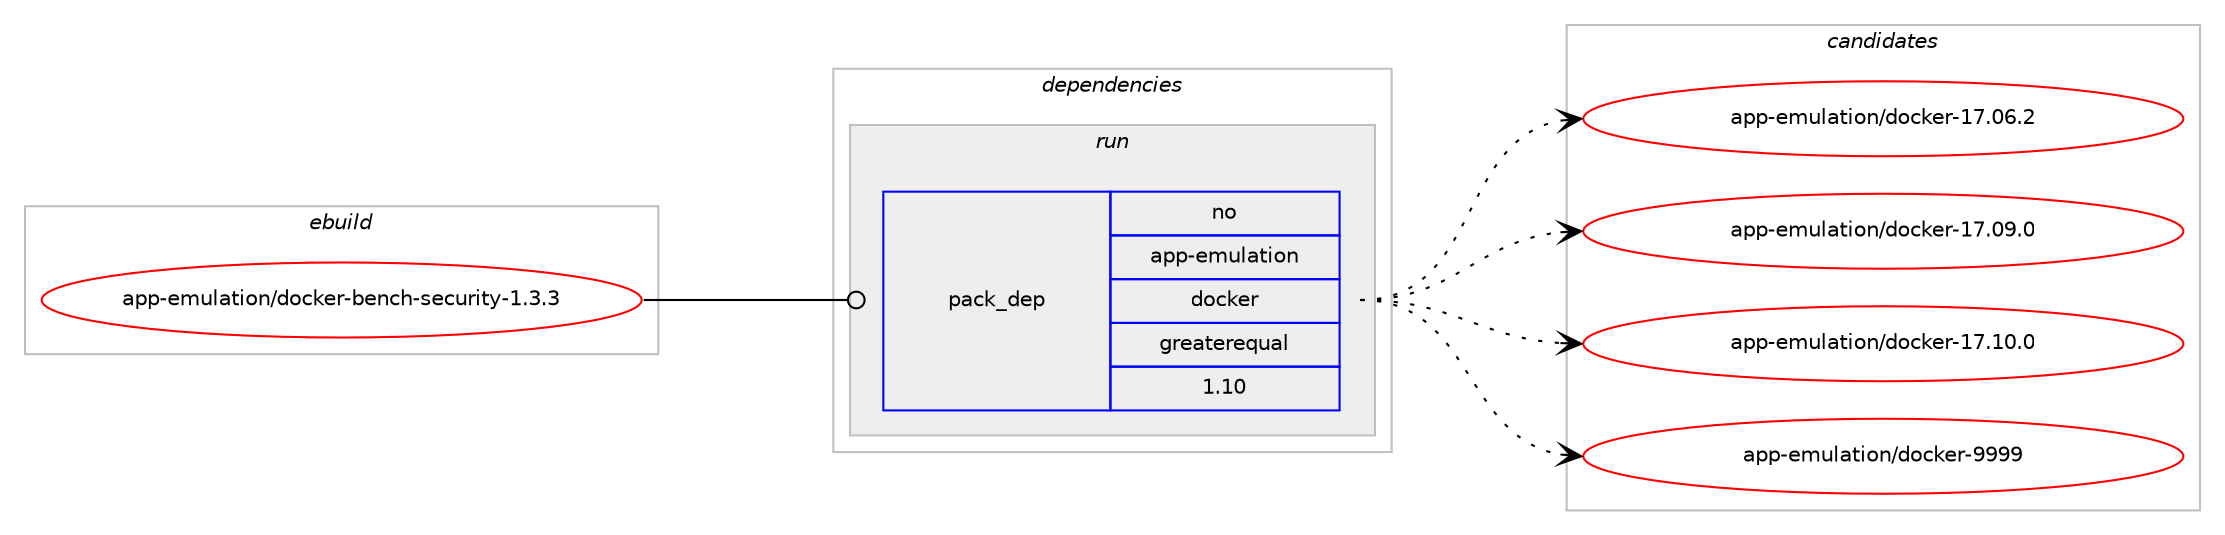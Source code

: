 digraph prolog {

# *************
# Graph options
# *************

newrank=true;
concentrate=true;
compound=true;
graph [rankdir=LR,fontname=Helvetica,fontsize=10,ranksep=1.5];#, ranksep=2.5, nodesep=0.2];
edge  [arrowhead=vee];
node  [fontname=Helvetica,fontsize=10];

# **********
# The ebuild
# **********

subgraph cluster_leftcol {
color=gray;
rank=same;
label=<<i>ebuild</i>>;
id [label="app-emulation/docker-bench-security-1.3.3", color=red, width=4, href="../app-emulation/docker-bench-security-1.3.3.svg"];
}

# ****************
# The dependencies
# ****************

subgraph cluster_midcol {
color=gray;
label=<<i>dependencies</i>>;
subgraph cluster_compile {
fillcolor="#eeeeee";
style=filled;
label=<<i>compile</i>>;
}
subgraph cluster_compileandrun {
fillcolor="#eeeeee";
style=filled;
label=<<i>compile and run</i>>;
}
subgraph cluster_run {
fillcolor="#eeeeee";
style=filled;
label=<<i>run</i>>;
subgraph pack15894 {
dependency21563 [label=<<TABLE BORDER="0" CELLBORDER="1" CELLSPACING="0" CELLPADDING="4" WIDTH="220"><TR><TD ROWSPAN="6" CELLPADDING="30">pack_dep</TD></TR><TR><TD WIDTH="110">no</TD></TR><TR><TD>app-emulation</TD></TR><TR><TD>docker</TD></TR><TR><TD>greaterequal</TD></TR><TR><TD>1.10</TD></TR></TABLE>>, shape=none, color=blue];
}
id:e -> dependency21563:w [weight=20,style="solid",arrowhead="odot"];
}
}

# **************
# The candidates
# **************

subgraph cluster_choices {
rank=same;
color=gray;
label=<<i>candidates</i>>;

subgraph choice15894 {
color=black;
nodesep=1;
choice97112112451011091171089711610511111047100111991071011144549554648544650 [label="app-emulation/docker-17.06.2", color=red, width=4,href="../app-emulation/docker-17.06.2.svg"];
choice97112112451011091171089711610511111047100111991071011144549554648574648 [label="app-emulation/docker-17.09.0", color=red, width=4,href="../app-emulation/docker-17.09.0.svg"];
choice97112112451011091171089711610511111047100111991071011144549554649484648 [label="app-emulation/docker-17.10.0", color=red, width=4,href="../app-emulation/docker-17.10.0.svg"];
choice97112112451011091171089711610511111047100111991071011144557575757 [label="app-emulation/docker-9999", color=red, width=4,href="../app-emulation/docker-9999.svg"];
dependency21563:e -> choice97112112451011091171089711610511111047100111991071011144549554648544650:w [style=dotted,weight="100"];
dependency21563:e -> choice97112112451011091171089711610511111047100111991071011144549554648574648:w [style=dotted,weight="100"];
dependency21563:e -> choice97112112451011091171089711610511111047100111991071011144549554649484648:w [style=dotted,weight="100"];
dependency21563:e -> choice97112112451011091171089711610511111047100111991071011144557575757:w [style=dotted,weight="100"];
}
}

}
